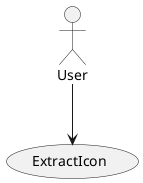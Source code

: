 @startuml iconfinder
:User: --> (ExtractIcon)
@enduml

@startuml class_diagram
class Finder{
    +findIcon(executable: String): String
}
@enduml
